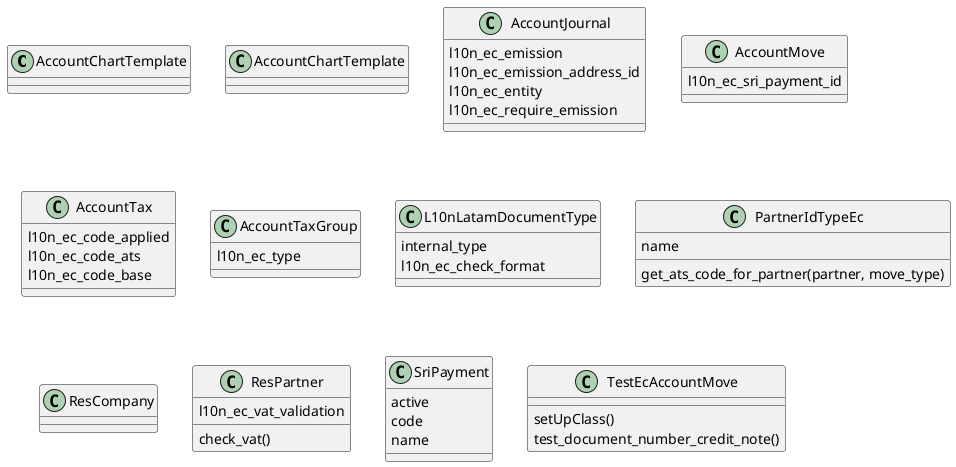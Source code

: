 @startuml classes_l10n_ec
set namespaceSeparator none
class "AccountChartTemplate" as odoo_src.odoo.addons.l10n_ec.demo.account_demo.AccountChartTemplate {
}
class "AccountChartTemplate" as odoo_src.odoo.addons.l10n_ec.models.template_ec.AccountChartTemplate {
}
class "AccountJournal" as odoo_src.odoo.addons.l10n_ec.models.account_journal.AccountJournal {
  l10n_ec_emission
  l10n_ec_emission_address_id
  l10n_ec_entity
  l10n_ec_require_emission
}
class "AccountMove" as odoo_src.odoo.addons.l10n_ec.models.account_move.AccountMove {
  l10n_ec_sri_payment_id
}
class "AccountTax" as odoo_src.odoo.addons.l10n_ec.models.account_tax.AccountTax {
  l10n_ec_code_applied
  l10n_ec_code_ats
  l10n_ec_code_base
}
class "AccountTaxGroup" as odoo_src.odoo.addons.l10n_ec.models.account_tax_group.AccountTaxGroup {
  l10n_ec_type
}
class "L10nLatamDocumentType" as odoo_src.odoo.addons.l10n_ec.models.l10n_latam_document_type.L10nLatamDocumentType {
  internal_type
  l10n_ec_check_format
}
class "PartnerIdTypeEc" as odoo_src.odoo.addons.l10n_ec.models.res_partner.PartnerIdTypeEc {
  name
  get_ats_code_for_partner(partner, move_type)
}
class "ResCompany" as odoo_src.odoo.addons.l10n_ec.models.res_company.ResCompany {
}
class "ResPartner" as odoo_src.odoo.addons.l10n_ec.models.res_partner.ResPartner {
  l10n_ec_vat_validation
  check_vat()
}
class "SriPayment" as odoo_src.odoo.addons.l10n_ec.models.l10n_ec_sri_payment.SriPayment {
  active
  code
  name
}
class "TestEcAccountMove" as odoo_src.odoo.addons.l10n_ec.tests.test_account_move.TestEcAccountMove {
  setUpClass()
  test_document_number_credit_note()
}
@enduml
